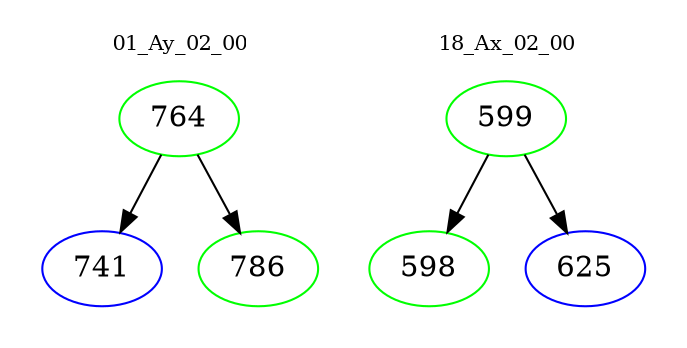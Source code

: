 digraph{
subgraph cluster_0 {
color = white
label = "01_Ay_02_00";
fontsize=10;
T0_764 [label="764", color="green"]
T0_764 -> T0_741 [color="black"]
T0_741 [label="741", color="blue"]
T0_764 -> T0_786 [color="black"]
T0_786 [label="786", color="green"]
}
subgraph cluster_1 {
color = white
label = "18_Ax_02_00";
fontsize=10;
T1_599 [label="599", color="green"]
T1_599 -> T1_598 [color="black"]
T1_598 [label="598", color="green"]
T1_599 -> T1_625 [color="black"]
T1_625 [label="625", color="blue"]
}
}
